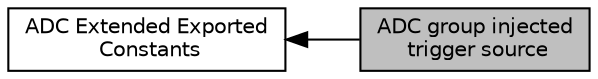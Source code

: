 digraph "ADC group injected trigger source"
{
  edge [fontname="Helvetica",fontsize="10",labelfontname="Helvetica",labelfontsize="10"];
  node [fontname="Helvetica",fontsize="10",shape=box];
  rankdir=LR;
  Node1 [label="ADC group injected\l trigger source",height=0.2,width=0.4,color="black", fillcolor="grey75", style="filled", fontcolor="black",tooltip=" "];
  Node2 [label="ADC Extended Exported\l Constants",height=0.2,width=0.4,color="black", fillcolor="white", style="filled",URL="$group__ADCEx__Exported__Constants.html",tooltip=" "];
  Node2->Node1 [shape=plaintext, dir="back", style="solid"];
}
